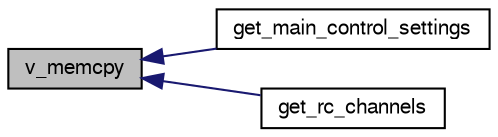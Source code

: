 digraph "v_memcpy"
{
  edge [fontname="FreeSans",fontsize="10",labelfontname="FreeSans",labelfontsize="10"];
  node [fontname="FreeSans",fontsize="10",shape=record];
  rankdir="LR";
  Node1 [label="v_memcpy",height=0.2,width=0.4,color="black", fillcolor="grey75", style="filled", fontcolor="black"];
  Node1 -> Node2 [dir="back",color="midnightblue",fontsize="10",style="solid",fontname="FreeSans"];
  Node2 [label="get_main_control_settings",height=0.2,width=0.4,color="black", fillcolor="white", style="filled",URL="$dd/df1/rt__interface__lcm_8cpp.html#a23e01b5e8251dbbb1d21f2ab27a5031b"];
  Node1 -> Node3 [dir="back",color="midnightblue",fontsize="10",style="solid",fontname="FreeSans"];
  Node3 [label="get_rc_channels",height=0.2,width=0.4,color="black", fillcolor="white", style="filled",URL="$dd/df1/rt__interface__lcm_8cpp.html#a14e98af13e7121b02719cbc7195dea82"];
}
